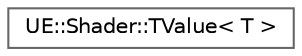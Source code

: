 digraph "Graphical Class Hierarchy"
{
 // INTERACTIVE_SVG=YES
 // LATEX_PDF_SIZE
  bgcolor="transparent";
  edge [fontname=Helvetica,fontsize=10,labelfontname=Helvetica,labelfontsize=10];
  node [fontname=Helvetica,fontsize=10,shape=box,height=0.2,width=0.4];
  rankdir="LR";
  Node0 [id="Node000000",label="UE::Shader::TValue\< T \>",height=0.2,width=0.4,color="grey40", fillcolor="white", style="filled",URL="$d2/d3b/structUE_1_1Shader_1_1TValue.html",tooltip=" "];
}
